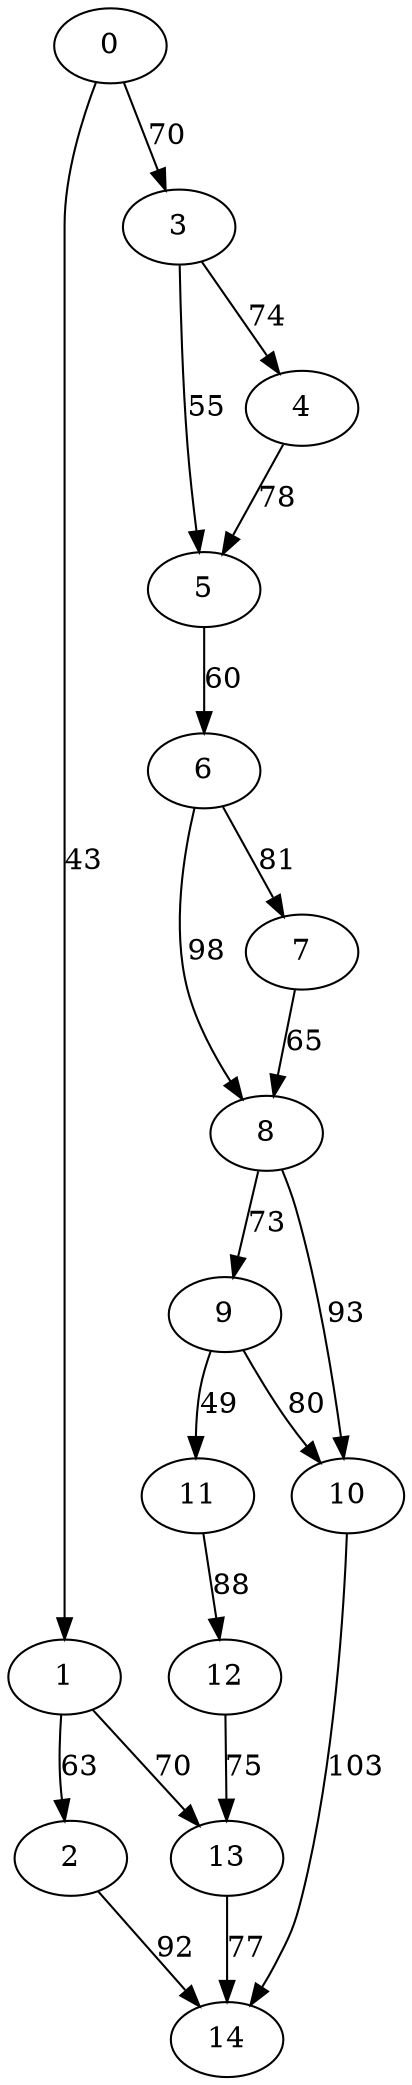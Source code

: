 digraph t20p2r5_9 {
0 -> 1 [ label = 43 ];
0 -> 3 [ label = 70 ];
1 -> 2 [ label = 63 ];
1 -> 13 [ label = 70 ];
2 -> 14 [ label = 92 ];
3 -> 4 [ label = 74 ];
3 -> 5 [ label = 55 ];
4 -> 5 [ label = 78 ];
5 -> 6 [ label = 60 ];
6 -> 7 [ label = 81 ];
6 -> 8 [ label = 98 ];
7 -> 8 [ label = 65 ];
8 -> 9 [ label = 73 ];
8 -> 10 [ label = 93 ];
9 -> 10 [ label = 80 ];
9 -> 11 [ label = 49 ];
10 -> 14 [ label = 103 ];
11 -> 12 [ label = 88 ];
12 -> 13 [ label = 75 ];
13 -> 14 [ label = 77 ];
 }

